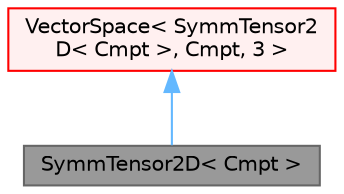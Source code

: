 digraph "SymmTensor2D&lt; Cmpt &gt;"
{
 // LATEX_PDF_SIZE
  bgcolor="transparent";
  edge [fontname=Helvetica,fontsize=10,labelfontname=Helvetica,labelfontsize=10];
  node [fontname=Helvetica,fontsize=10,shape=box,height=0.2,width=0.4];
  Node1 [id="Node000001",label="SymmTensor2D\< Cmpt \>",height=0.2,width=0.4,color="gray40", fillcolor="grey60", style="filled", fontcolor="black",tooltip="A templated (2 x 2) symmetric tensor of objects of <T>, effectively containing 3 elements,..."];
  Node2 -> Node1 [id="edge1_Node000001_Node000002",dir="back",color="steelblue1",style="solid",tooltip=" "];
  Node2 [id="Node000002",label="VectorSpace\< SymmTensor2\lD\< Cmpt \>, Cmpt, 3 \>",height=0.2,width=0.4,color="red", fillcolor="#FFF0F0", style="filled",URL="$classFoam_1_1VectorSpace.html",tooltip=" "];
}
